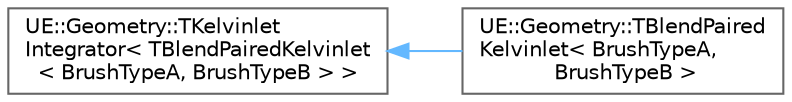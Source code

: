 digraph "Graphical Class Hierarchy"
{
 // INTERACTIVE_SVG=YES
 // LATEX_PDF_SIZE
  bgcolor="transparent";
  edge [fontname=Helvetica,fontsize=10,labelfontname=Helvetica,labelfontsize=10];
  node [fontname=Helvetica,fontsize=10,shape=box,height=0.2,width=0.4];
  rankdir="LR";
  Node0 [id="Node000000",label="UE::Geometry::TKelvinlet\lIntegrator\< TBlendPairedKelvinlet\l\< BrushTypeA, BrushTypeB \> \>",height=0.2,width=0.4,color="grey40", fillcolor="white", style="filled",URL="$d3/d16/classUE_1_1Geometry_1_1TKelvinletIntegrator.html",tooltip=" "];
  Node0 -> Node1 [id="edge9324_Node000000_Node000001",dir="back",color="steelblue1",style="solid",tooltip=" "];
  Node1 [id="Node000001",label="UE::Geometry::TBlendPaired\lKelvinlet\< BrushTypeA,\l BrushTypeB \>",height=0.2,width=0.4,color="grey40", fillcolor="white", style="filled",URL="$dd/d60/classUE_1_1Geometry_1_1TBlendPairedKelvinlet.html",tooltip=" "];
}
